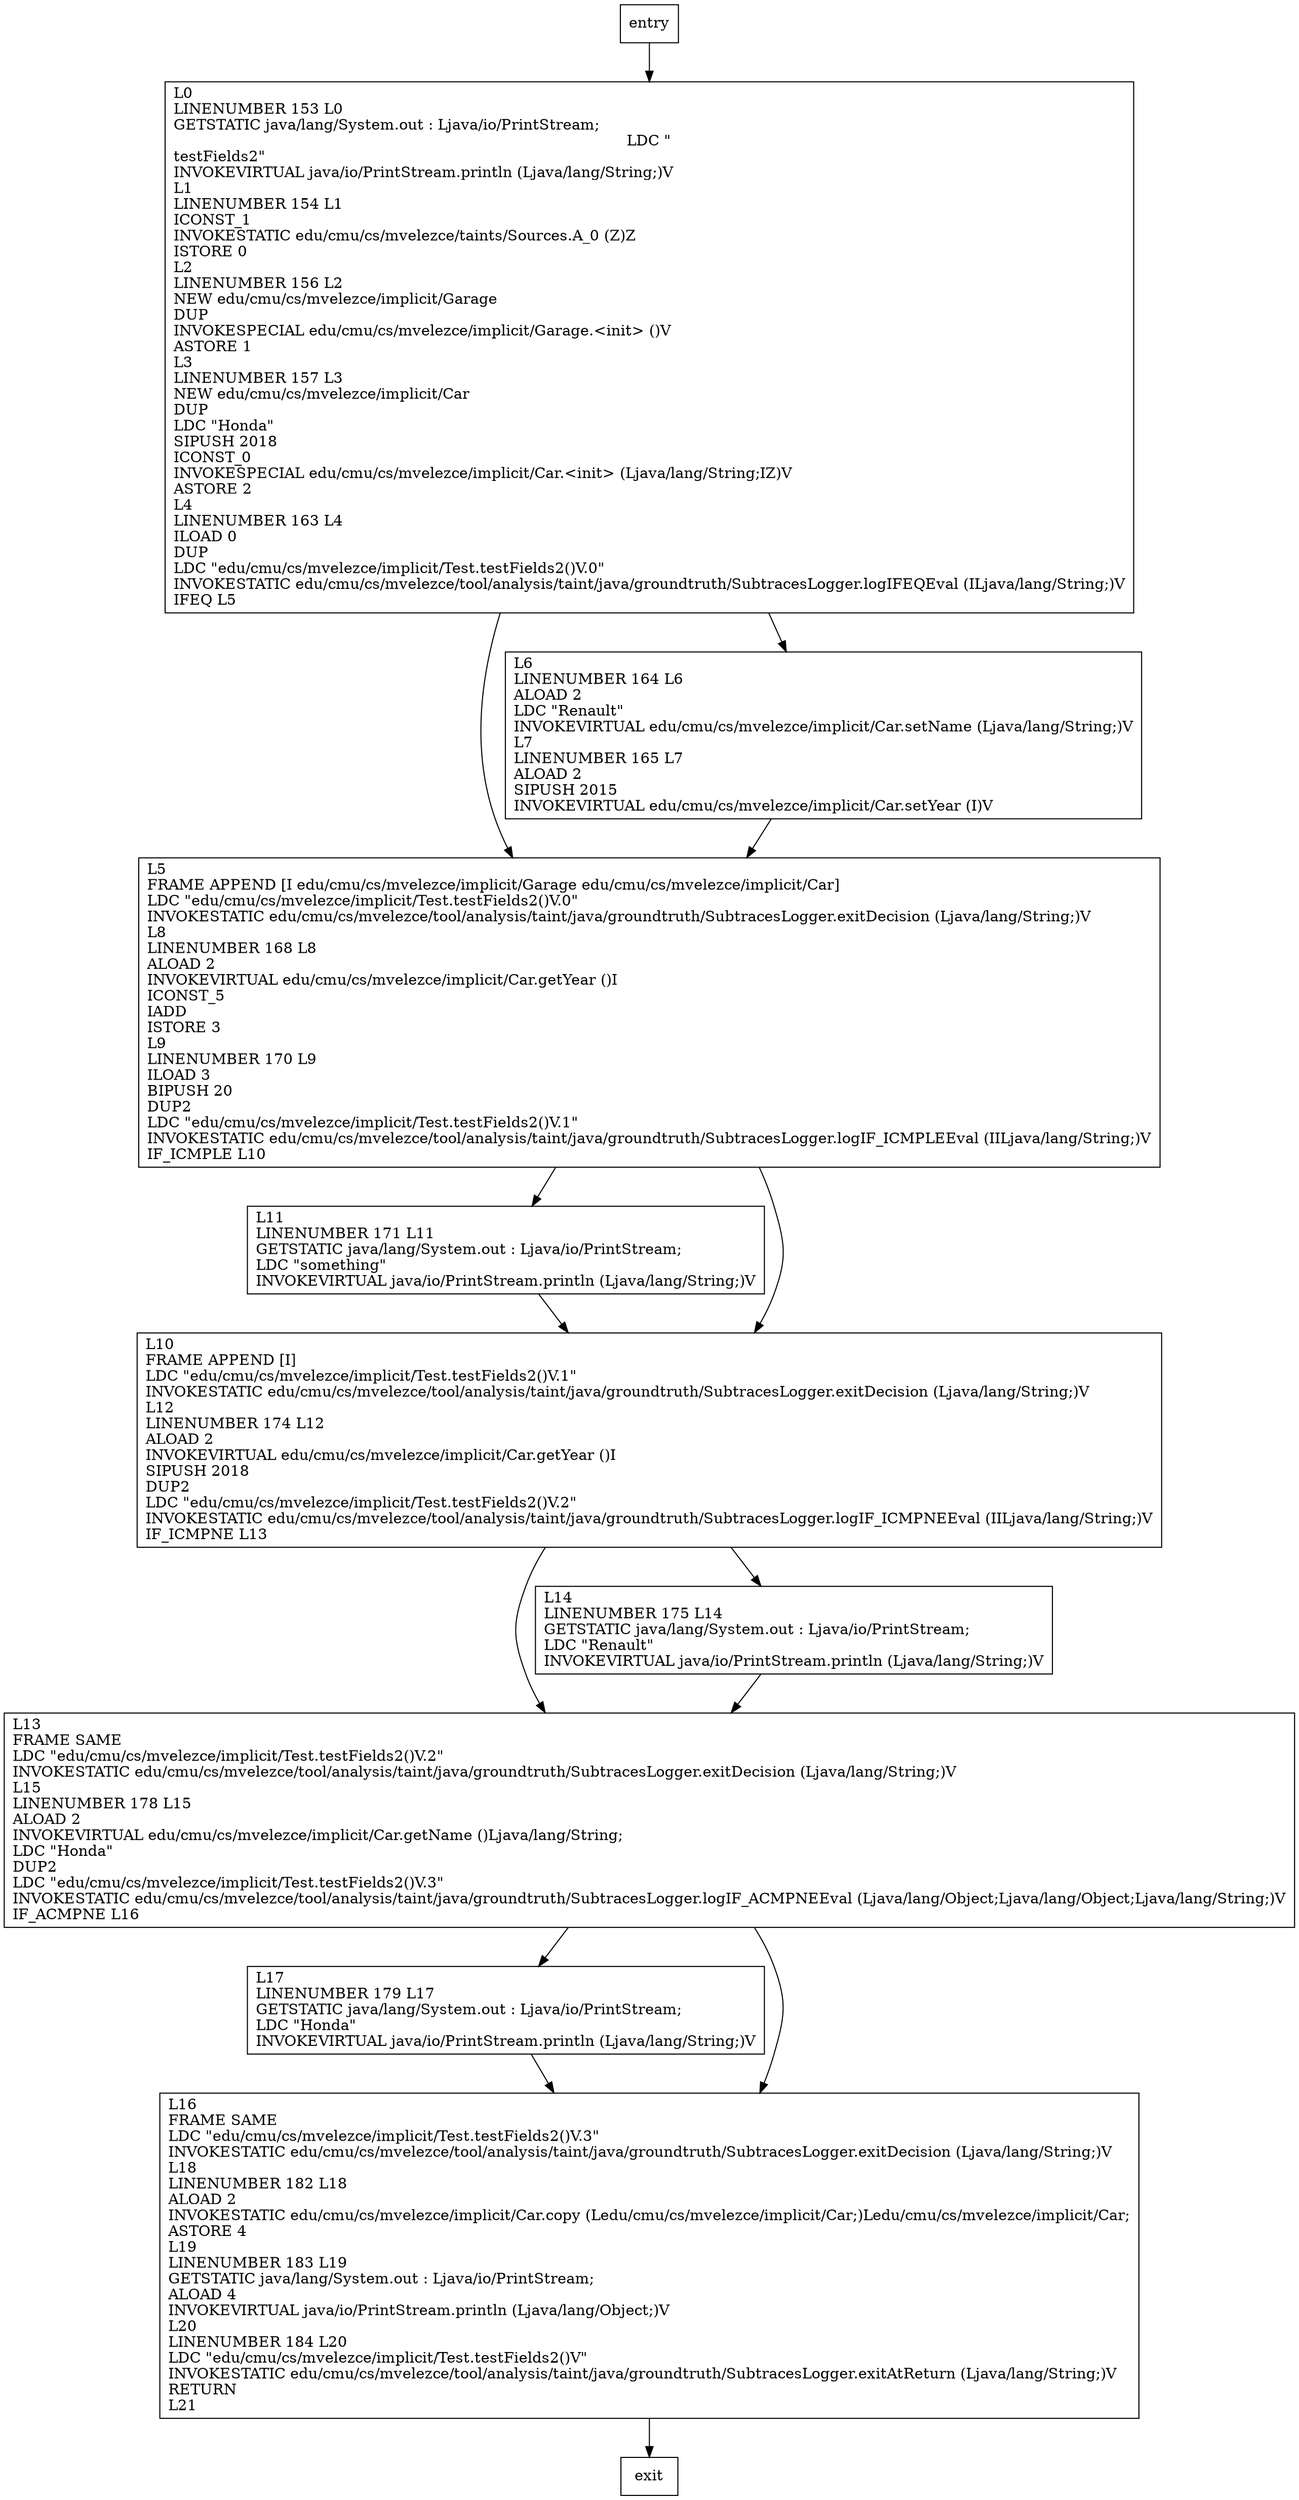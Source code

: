 digraph testFields2 {
node [shape=record];
664512056 [label="L5\lFRAME APPEND [I edu/cmu/cs/mvelezce/implicit/Garage edu/cmu/cs/mvelezce/implicit/Car]\lLDC \"edu/cmu/cs/mvelezce/implicit/Test.testFields2()V.0\"\lINVOKESTATIC edu/cmu/cs/mvelezce/tool/analysis/taint/java/groundtruth/SubtracesLogger.exitDecision (Ljava/lang/String;)V\lL8\lLINENUMBER 168 L8\lALOAD 2\lINVOKEVIRTUAL edu/cmu/cs/mvelezce/implicit/Car.getYear ()I\lICONST_5\lIADD\lISTORE 3\lL9\lLINENUMBER 170 L9\lILOAD 3\lBIPUSH 20\lDUP2\lLDC \"edu/cmu/cs/mvelezce/implicit/Test.testFields2()V.1\"\lINVOKESTATIC edu/cmu/cs/mvelezce/tool/analysis/taint/java/groundtruth/SubtracesLogger.logIF_ICMPLEEval (IILjava/lang/String;)V\lIF_ICMPLE L10\l"];
1075516588 [label="L0\lLINENUMBER 153 L0\lGETSTATIC java/lang/System.out : Ljava/io/PrintStream;\lLDC \"\ntestFields2\"\lINVOKEVIRTUAL java/io/PrintStream.println (Ljava/lang/String;)V\lL1\lLINENUMBER 154 L1\lICONST_1\lINVOKESTATIC edu/cmu/cs/mvelezce/taints/Sources.A_0 (Z)Z\lISTORE 0\lL2\lLINENUMBER 156 L2\lNEW edu/cmu/cs/mvelezce/implicit/Garage\lDUP\lINVOKESPECIAL edu/cmu/cs/mvelezce/implicit/Garage.\<init\> ()V\lASTORE 1\lL3\lLINENUMBER 157 L3\lNEW edu/cmu/cs/mvelezce/implicit/Car\lDUP\lLDC \"Honda\"\lSIPUSH 2018\lICONST_0\lINVOKESPECIAL edu/cmu/cs/mvelezce/implicit/Car.\<init\> (Ljava/lang/String;IZ)V\lASTORE 2\lL4\lLINENUMBER 163 L4\lILOAD 0\lDUP\lLDC \"edu/cmu/cs/mvelezce/implicit/Test.testFields2()V.0\"\lINVOKESTATIC edu/cmu/cs/mvelezce/tool/analysis/taint/java/groundtruth/SubtracesLogger.logIFEQEval (ILjava/lang/String;)V\lIFEQ L5\l"];
604574557 [label="L11\lLINENUMBER 171 L11\lGETSTATIC java/lang/System.out : Ljava/io/PrintStream;\lLDC \"something\"\lINVOKEVIRTUAL java/io/PrintStream.println (Ljava/lang/String;)V\l"];
1771305569 [label="L17\lLINENUMBER 179 L17\lGETSTATIC java/lang/System.out : Ljava/io/PrintStream;\lLDC \"Honda\"\lINVOKEVIRTUAL java/io/PrintStream.println (Ljava/lang/String;)V\l"];
1009769732 [label="L10\lFRAME APPEND [I]\lLDC \"edu/cmu/cs/mvelezce/implicit/Test.testFields2()V.1\"\lINVOKESTATIC edu/cmu/cs/mvelezce/tool/analysis/taint/java/groundtruth/SubtracesLogger.exitDecision (Ljava/lang/String;)V\lL12\lLINENUMBER 174 L12\lALOAD 2\lINVOKEVIRTUAL edu/cmu/cs/mvelezce/implicit/Car.getYear ()I\lSIPUSH 2018\lDUP2\lLDC \"edu/cmu/cs/mvelezce/implicit/Test.testFields2()V.2\"\lINVOKESTATIC edu/cmu/cs/mvelezce/tool/analysis/taint/java/groundtruth/SubtracesLogger.logIF_ICMPNEEval (IILjava/lang/String;)V\lIF_ICMPNE L13\l"];
731305450 [label="L16\lFRAME SAME\lLDC \"edu/cmu/cs/mvelezce/implicit/Test.testFields2()V.3\"\lINVOKESTATIC edu/cmu/cs/mvelezce/tool/analysis/taint/java/groundtruth/SubtracesLogger.exitDecision (Ljava/lang/String;)V\lL18\lLINENUMBER 182 L18\lALOAD 2\lINVOKESTATIC edu/cmu/cs/mvelezce/implicit/Car.copy (Ledu/cmu/cs/mvelezce/implicit/Car;)Ledu/cmu/cs/mvelezce/implicit/Car;\lASTORE 4\lL19\lLINENUMBER 183 L19\lGETSTATIC java/lang/System.out : Ljava/io/PrintStream;\lALOAD 4\lINVOKEVIRTUAL java/io/PrintStream.println (Ljava/lang/Object;)V\lL20\lLINENUMBER 184 L20\lLDC \"edu/cmu/cs/mvelezce/implicit/Test.testFields2()V\"\lINVOKESTATIC edu/cmu/cs/mvelezce/tool/analysis/taint/java/groundtruth/SubtracesLogger.exitAtReturn (Ljava/lang/String;)V\lRETURN\lL21\l"];
464733325 [label="L6\lLINENUMBER 164 L6\lALOAD 2\lLDC \"Renault\"\lINVOKEVIRTUAL edu/cmu/cs/mvelezce/implicit/Car.setName (Ljava/lang/String;)V\lL7\lLINENUMBER 165 L7\lALOAD 2\lSIPUSH 2015\lINVOKEVIRTUAL edu/cmu/cs/mvelezce/implicit/Car.setYear (I)V\l"];
1198106017 [label="L13\lFRAME SAME\lLDC \"edu/cmu/cs/mvelezce/implicit/Test.testFields2()V.2\"\lINVOKESTATIC edu/cmu/cs/mvelezce/tool/analysis/taint/java/groundtruth/SubtracesLogger.exitDecision (Ljava/lang/String;)V\lL15\lLINENUMBER 178 L15\lALOAD 2\lINVOKEVIRTUAL edu/cmu/cs/mvelezce/implicit/Car.getName ()Ljava/lang/String;\lLDC \"Honda\"\lDUP2\lLDC \"edu/cmu/cs/mvelezce/implicit/Test.testFields2()V.3\"\lINVOKESTATIC edu/cmu/cs/mvelezce/tool/analysis/taint/java/groundtruth/SubtracesLogger.logIF_ACMPNEEval (Ljava/lang/Object;Ljava/lang/Object;Ljava/lang/String;)V\lIF_ACMPNE L16\l"];
1191118559 [label="L14\lLINENUMBER 175 L14\lGETSTATIC java/lang/System.out : Ljava/io/PrintStream;\lLDC \"Renault\"\lINVOKEVIRTUAL java/io/PrintStream.println (Ljava/lang/String;)V\l"];
entry;
exit;
entry -> 1075516588;
664512056 -> 604574557;
664512056 -> 1009769732;
1075516588 -> 664512056;
1075516588 -> 464733325;
604574557 -> 1009769732;
1771305569 -> 731305450;
1009769732 -> 1198106017;
1009769732 -> 1191118559;
731305450 -> exit;
464733325 -> 664512056;
1198106017 -> 1771305569;
1198106017 -> 731305450;
1191118559 -> 1198106017;
}
